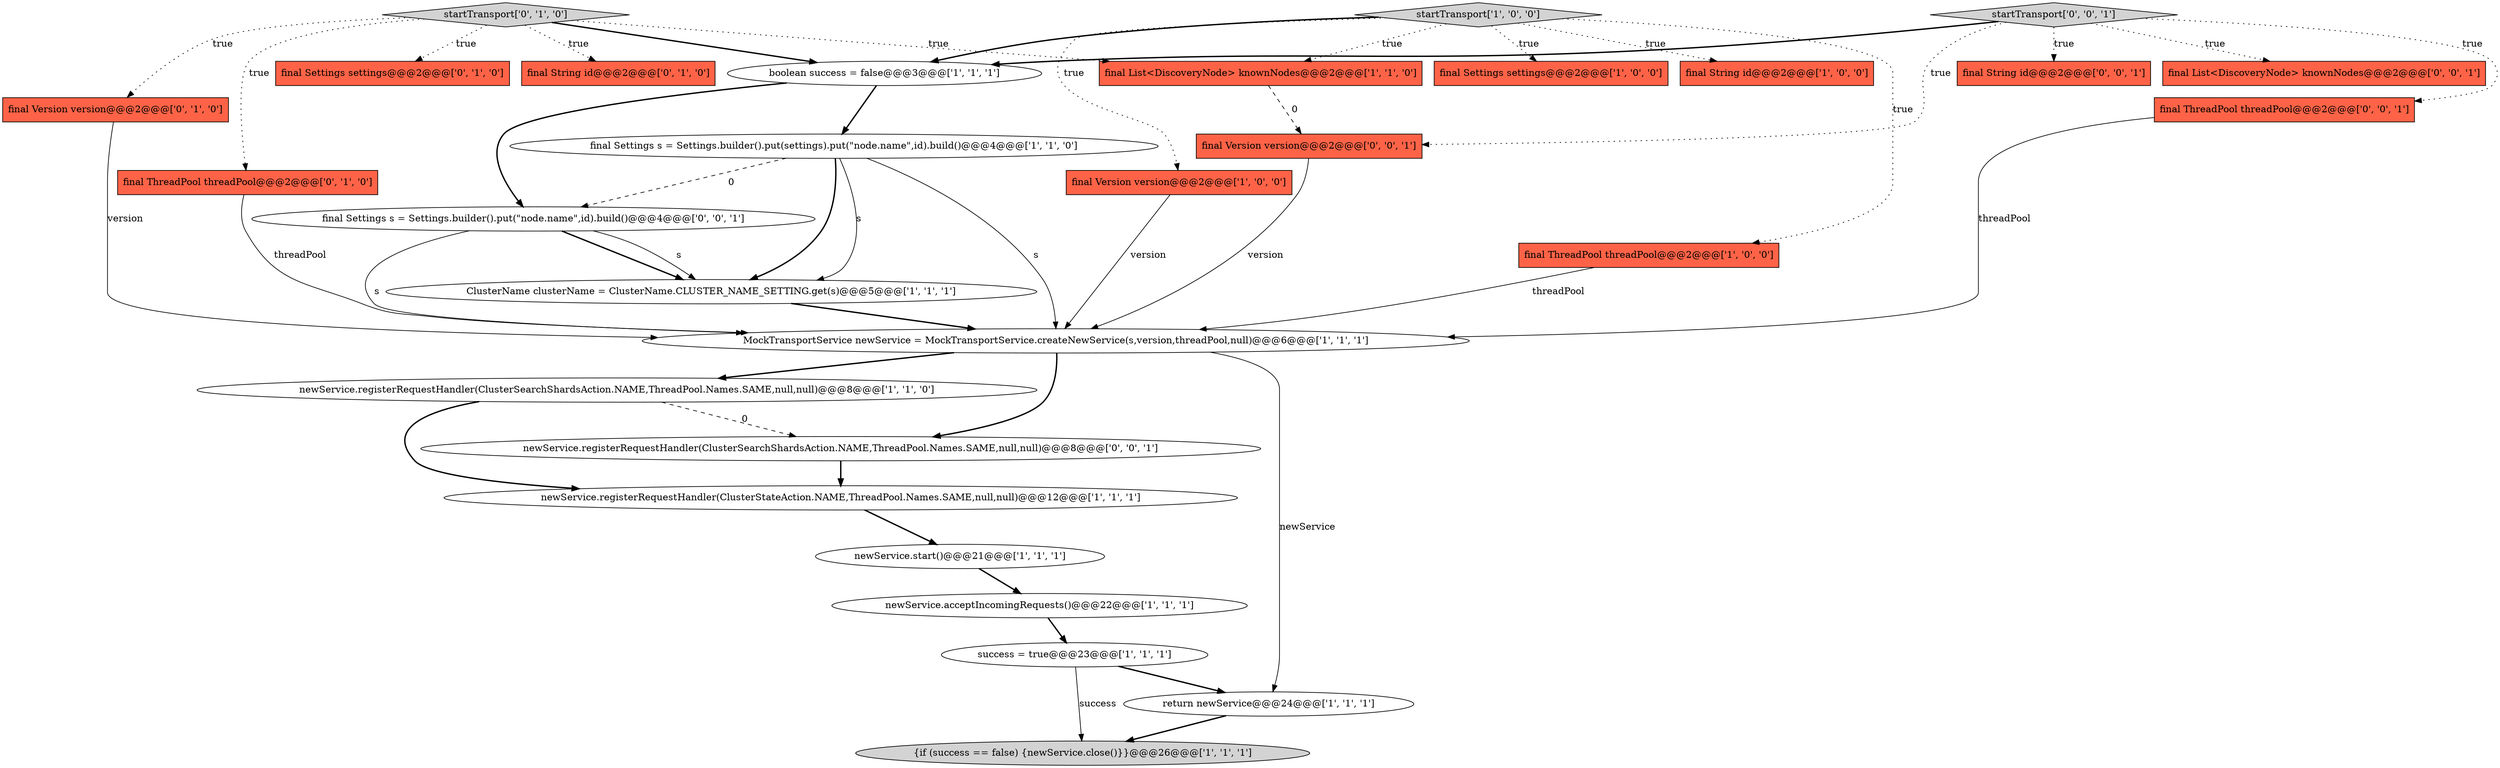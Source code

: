 digraph {
7 [style = filled, label = "{if (success == false) {newService.close()}}@@@26@@@['1', '1', '1']", fillcolor = lightgray, shape = ellipse image = "AAA0AAABBB1BBB"];
6 [style = filled, label = "success = true@@@23@@@['1', '1', '1']", fillcolor = white, shape = ellipse image = "AAA0AAABBB1BBB"];
16 [style = filled, label = "newService.registerRequestHandler(ClusterStateAction.NAME,ThreadPool.Names.SAME,null,null)@@@12@@@['1', '1', '1']", fillcolor = white, shape = ellipse image = "AAA0AAABBB1BBB"];
28 [style = filled, label = "newService.registerRequestHandler(ClusterSearchShardsAction.NAME,ThreadPool.Names.SAME,null,null)@@@8@@@['0', '0', '1']", fillcolor = white, shape = ellipse image = "AAA0AAABBB3BBB"];
19 [style = filled, label = "final String id@@@2@@@['0', '1', '0']", fillcolor = tomato, shape = box image = "AAA0AAABBB2BBB"];
23 [style = filled, label = "final String id@@@2@@@['0', '0', '1']", fillcolor = tomato, shape = box image = "AAA0AAABBB3BBB"];
20 [style = filled, label = "startTransport['0', '1', '0']", fillcolor = lightgray, shape = diamond image = "AAA0AAABBB2BBB"];
10 [style = filled, label = "final Settings settings@@@2@@@['1', '0', '0']", fillcolor = tomato, shape = box image = "AAA0AAABBB1BBB"];
12 [style = filled, label = "newService.acceptIncomingRequests()@@@22@@@['1', '1', '1']", fillcolor = white, shape = ellipse image = "AAA0AAABBB1BBB"];
2 [style = filled, label = "newService.registerRequestHandler(ClusterSearchShardsAction.NAME,ThreadPool.Names.SAME,null,null)@@@8@@@['1', '1', '0']", fillcolor = white, shape = ellipse image = "AAA0AAABBB1BBB"];
14 [style = filled, label = "return newService@@@24@@@['1', '1', '1']", fillcolor = white, shape = ellipse image = "AAA0AAABBB1BBB"];
4 [style = filled, label = "final String id@@@2@@@['1', '0', '0']", fillcolor = tomato, shape = box image = "AAA0AAABBB1BBB"];
24 [style = filled, label = "final Settings s = Settings.builder().put(\"node.name\",id).build()@@@4@@@['0', '0', '1']", fillcolor = white, shape = ellipse image = "AAA0AAABBB3BBB"];
0 [style = filled, label = "final Version version@@@2@@@['1', '0', '0']", fillcolor = tomato, shape = box image = "AAA0AAABBB1BBB"];
13 [style = filled, label = "final List<DiscoveryNode> knownNodes@@@2@@@['1', '1', '0']", fillcolor = tomato, shape = box image = "AAA0AAABBB1BBB"];
1 [style = filled, label = "newService.start()@@@21@@@['1', '1', '1']", fillcolor = white, shape = ellipse image = "AAA0AAABBB1BBB"];
11 [style = filled, label = "MockTransportService newService = MockTransportService.createNewService(s,version,threadPool,null)@@@6@@@['1', '1', '1']", fillcolor = white, shape = ellipse image = "AAA0AAABBB1BBB"];
18 [style = filled, label = "final Version version@@@2@@@['0', '1', '0']", fillcolor = tomato, shape = box image = "AAA0AAABBB2BBB"];
26 [style = filled, label = "final List<DiscoveryNode> knownNodes@@@2@@@['0', '0', '1']", fillcolor = tomato, shape = box image = "AAA0AAABBB3BBB"];
27 [style = filled, label = "final Version version@@@2@@@['0', '0', '1']", fillcolor = tomato, shape = box image = "AAA0AAABBB3BBB"];
9 [style = filled, label = "startTransport['1', '0', '0']", fillcolor = lightgray, shape = diamond image = "AAA0AAABBB1BBB"];
5 [style = filled, label = "final Settings s = Settings.builder().put(settings).put(\"node.name\",id).build()@@@4@@@['1', '1', '0']", fillcolor = white, shape = ellipse image = "AAA0AAABBB1BBB"];
25 [style = filled, label = "final ThreadPool threadPool@@@2@@@['0', '0', '1']", fillcolor = tomato, shape = box image = "AAA0AAABBB3BBB"];
21 [style = filled, label = "final Settings settings@@@2@@@['0', '1', '0']", fillcolor = tomato, shape = box image = "AAA0AAABBB2BBB"];
15 [style = filled, label = "ClusterName clusterName = ClusterName.CLUSTER_NAME_SETTING.get(s)@@@5@@@['1', '1', '1']", fillcolor = white, shape = ellipse image = "AAA0AAABBB1BBB"];
3 [style = filled, label = "boolean success = false@@@3@@@['1', '1', '1']", fillcolor = white, shape = ellipse image = "AAA0AAABBB1BBB"];
8 [style = filled, label = "final ThreadPool threadPool@@@2@@@['1', '0', '0']", fillcolor = tomato, shape = box image = "AAA0AAABBB1BBB"];
22 [style = filled, label = "startTransport['0', '0', '1']", fillcolor = lightgray, shape = diamond image = "AAA0AAABBB3BBB"];
17 [style = filled, label = "final ThreadPool threadPool@@@2@@@['0', '1', '0']", fillcolor = tomato, shape = box image = "AAA0AAABBB2BBB"];
3->24 [style = bold, label=""];
14->7 [style = bold, label=""];
9->8 [style = dotted, label="true"];
22->23 [style = dotted, label="true"];
5->15 [style = solid, label="s"];
8->11 [style = solid, label="threadPool"];
20->3 [style = bold, label=""];
28->16 [style = bold, label=""];
5->24 [style = dashed, label="0"];
18->11 [style = solid, label="version"];
9->0 [style = dotted, label="true"];
20->21 [style = dotted, label="true"];
20->18 [style = dotted, label="true"];
1->12 [style = bold, label=""];
22->3 [style = bold, label=""];
24->15 [style = bold, label=""];
9->3 [style = bold, label=""];
9->13 [style = dotted, label="true"];
20->17 [style = dotted, label="true"];
3->5 [style = bold, label=""];
11->2 [style = bold, label=""];
9->10 [style = dotted, label="true"];
22->27 [style = dotted, label="true"];
0->11 [style = solid, label="version"];
22->25 [style = dotted, label="true"];
6->14 [style = bold, label=""];
16->1 [style = bold, label=""];
24->15 [style = solid, label="s"];
13->27 [style = dashed, label="0"];
15->11 [style = bold, label=""];
17->11 [style = solid, label="threadPool"];
9->4 [style = dotted, label="true"];
11->14 [style = solid, label="newService"];
27->11 [style = solid, label="version"];
20->13 [style = dotted, label="true"];
24->11 [style = solid, label="s"];
2->16 [style = bold, label=""];
20->19 [style = dotted, label="true"];
5->11 [style = solid, label="s"];
11->28 [style = bold, label=""];
2->28 [style = dashed, label="0"];
12->6 [style = bold, label=""];
5->15 [style = bold, label=""];
25->11 [style = solid, label="threadPool"];
22->26 [style = dotted, label="true"];
6->7 [style = solid, label="success"];
}
